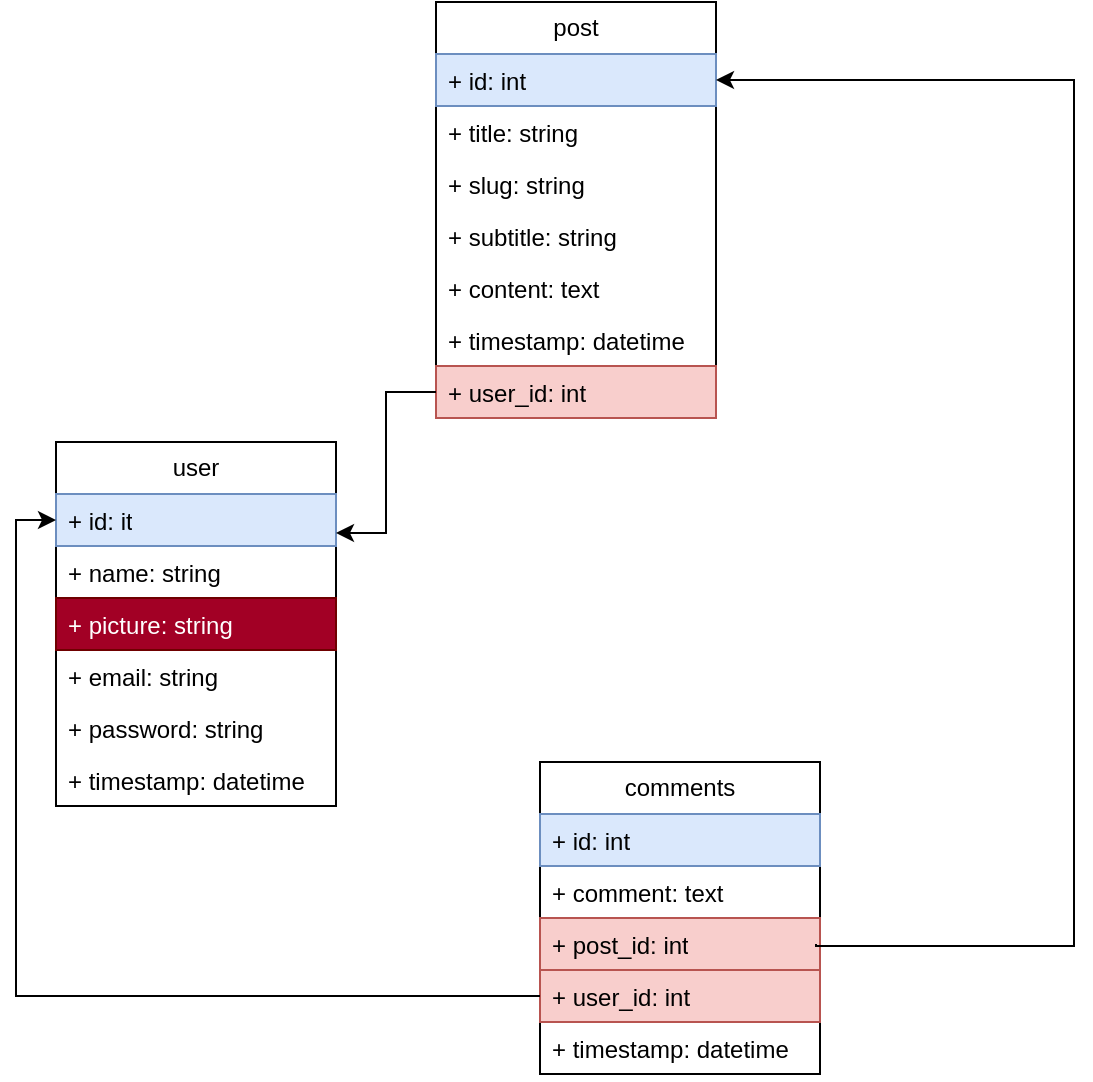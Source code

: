<mxfile version="24.6.4" type="github">
  <diagram id="C5RBs43oDa-KdzZeNtuy" name="Page-1">
    <mxGraphModel dx="1191" dy="626" grid="1" gridSize="10" guides="1" tooltips="1" connect="1" arrows="1" fold="1" page="1" pageScale="1" pageWidth="827" pageHeight="1169" math="0" shadow="0">
      <root>
        <mxCell id="WIyWlLk6GJQsqaUBKTNV-0" />
        <mxCell id="WIyWlLk6GJQsqaUBKTNV-1" parent="WIyWlLk6GJQsqaUBKTNV-0" />
        <mxCell id="pRDzhB2TGvkvh6Uuiqvg-0" value="user" style="swimlane;fontStyle=0;childLayout=stackLayout;horizontal=1;startSize=26;fillColor=none;horizontalStack=0;resizeParent=1;resizeParentMax=0;resizeLast=0;collapsible=1;marginBottom=0;whiteSpace=wrap;html=1;" parent="WIyWlLk6GJQsqaUBKTNV-1" vertex="1">
          <mxGeometry x="290" y="240" width="140" height="182" as="geometry">
            <mxRectangle x="110" y="120" width="60" height="30" as="alternateBounds" />
          </mxGeometry>
        </mxCell>
        <mxCell id="pRDzhB2TGvkvh6Uuiqvg-1" value="+ id: it" style="text;strokeColor=#6c8ebf;fillColor=#dae8fc;align=left;verticalAlign=top;spacingLeft=4;spacingRight=4;overflow=hidden;rotatable=0;points=[[0,0.5],[1,0.5]];portConstraint=eastwest;whiteSpace=wrap;html=1;" parent="pRDzhB2TGvkvh6Uuiqvg-0" vertex="1">
          <mxGeometry y="26" width="140" height="26" as="geometry" />
        </mxCell>
        <mxCell id="pRDzhB2TGvkvh6Uuiqvg-3" value="+ name: string" style="text;strokeColor=none;fillColor=none;align=left;verticalAlign=top;spacingLeft=4;spacingRight=4;overflow=hidden;rotatable=0;points=[[0,0.5],[1,0.5]];portConstraint=eastwest;whiteSpace=wrap;html=1;" parent="pRDzhB2TGvkvh6Uuiqvg-0" vertex="1">
          <mxGeometry y="52" width="140" height="26" as="geometry" />
        </mxCell>
        <mxCell id="94QniurC-kXWMwRGbUp0-0" value="+ picture: string" style="text;strokeColor=#6F0000;fillColor=#a20025;align=left;verticalAlign=top;spacingLeft=4;spacingRight=4;overflow=hidden;rotatable=0;points=[[0,0.5],[1,0.5]];portConstraint=eastwest;whiteSpace=wrap;html=1;fontColor=#ffffff;" vertex="1" parent="pRDzhB2TGvkvh6Uuiqvg-0">
          <mxGeometry y="78" width="140" height="26" as="geometry" />
        </mxCell>
        <mxCell id="pRDzhB2TGvkvh6Uuiqvg-2" value="+ email: string" style="text;strokeColor=none;fillColor=none;align=left;verticalAlign=top;spacingLeft=4;spacingRight=4;overflow=hidden;rotatable=0;points=[[0,0.5],[1,0.5]];portConstraint=eastwest;whiteSpace=wrap;html=1;" parent="pRDzhB2TGvkvh6Uuiqvg-0" vertex="1">
          <mxGeometry y="104" width="140" height="26" as="geometry" />
        </mxCell>
        <mxCell id="pRDzhB2TGvkvh6Uuiqvg-14" value="+ password: string" style="text;strokeColor=none;fillColor=none;align=left;verticalAlign=top;spacingLeft=4;spacingRight=4;overflow=hidden;rotatable=0;points=[[0,0.5],[1,0.5]];portConstraint=eastwest;whiteSpace=wrap;html=1;" parent="pRDzhB2TGvkvh6Uuiqvg-0" vertex="1">
          <mxGeometry y="130" width="140" height="26" as="geometry" />
        </mxCell>
        <mxCell id="pRDzhB2TGvkvh6Uuiqvg-15" value="+ timestamp: datetime" style="text;strokeColor=none;fillColor=none;align=left;verticalAlign=top;spacingLeft=4;spacingRight=4;overflow=hidden;rotatable=0;points=[[0,0.5],[1,0.5]];portConstraint=eastwest;whiteSpace=wrap;html=1;" parent="pRDzhB2TGvkvh6Uuiqvg-0" vertex="1">
          <mxGeometry y="156" width="140" height="26" as="geometry" />
        </mxCell>
        <mxCell id="pRDzhB2TGvkvh6Uuiqvg-4" value="post" style="swimlane;fontStyle=0;childLayout=stackLayout;horizontal=1;startSize=26;fillColor=none;horizontalStack=0;resizeParent=1;resizeParentMax=0;resizeLast=0;collapsible=1;marginBottom=0;whiteSpace=wrap;html=1;" parent="WIyWlLk6GJQsqaUBKTNV-1" vertex="1">
          <mxGeometry x="480" y="20" width="140" height="208" as="geometry" />
        </mxCell>
        <mxCell id="pRDzhB2TGvkvh6Uuiqvg-5" value="+ id: int" style="text;strokeColor=#6c8ebf;fillColor=#dae8fc;align=left;verticalAlign=top;spacingLeft=4;spacingRight=4;overflow=hidden;rotatable=0;points=[[0,0.5],[1,0.5]];portConstraint=eastwest;whiteSpace=wrap;html=1;" parent="pRDzhB2TGvkvh6Uuiqvg-4" vertex="1">
          <mxGeometry y="26" width="140" height="26" as="geometry" />
        </mxCell>
        <mxCell id="pRDzhB2TGvkvh6Uuiqvg-6" value="+ title: string" style="text;strokeColor=none;fillColor=none;align=left;verticalAlign=top;spacingLeft=4;spacingRight=4;overflow=hidden;rotatable=0;points=[[0,0.5],[1,0.5]];portConstraint=eastwest;whiteSpace=wrap;html=1;" parent="pRDzhB2TGvkvh6Uuiqvg-4" vertex="1">
          <mxGeometry y="52" width="140" height="26" as="geometry" />
        </mxCell>
        <mxCell id="pRDzhB2TGvkvh6Uuiqvg-7" value="+ slug: string" style="text;strokeColor=none;fillColor=none;align=left;verticalAlign=top;spacingLeft=4;spacingRight=4;overflow=hidden;rotatable=0;points=[[0,0.5],[1,0.5]];portConstraint=eastwest;whiteSpace=wrap;html=1;" parent="pRDzhB2TGvkvh6Uuiqvg-4" vertex="1">
          <mxGeometry y="78" width="140" height="26" as="geometry" />
        </mxCell>
        <mxCell id="pRDzhB2TGvkvh6Uuiqvg-11" value="+ subtitle: string" style="text;strokeColor=none;fillColor=none;align=left;verticalAlign=top;spacingLeft=4;spacingRight=4;overflow=hidden;rotatable=0;points=[[0,0.5],[1,0.5]];portConstraint=eastwest;whiteSpace=wrap;html=1;" parent="pRDzhB2TGvkvh6Uuiqvg-4" vertex="1">
          <mxGeometry y="104" width="140" height="26" as="geometry" />
        </mxCell>
        <mxCell id="pRDzhB2TGvkvh6Uuiqvg-12" value="+ content: text" style="text;strokeColor=none;fillColor=none;align=left;verticalAlign=top;spacingLeft=4;spacingRight=4;overflow=hidden;rotatable=0;points=[[0,0.5],[1,0.5]];portConstraint=eastwest;whiteSpace=wrap;html=1;" parent="pRDzhB2TGvkvh6Uuiqvg-4" vertex="1">
          <mxGeometry y="130" width="140" height="26" as="geometry" />
        </mxCell>
        <mxCell id="pRDzhB2TGvkvh6Uuiqvg-13" value="+ timestamp: datetime" style="text;strokeColor=none;fillColor=none;align=left;verticalAlign=top;spacingLeft=4;spacingRight=4;overflow=hidden;rotatable=0;points=[[0,0.5],[1,0.5]];portConstraint=eastwest;whiteSpace=wrap;html=1;" parent="pRDzhB2TGvkvh6Uuiqvg-4" vertex="1">
          <mxGeometry y="156" width="140" height="26" as="geometry" />
        </mxCell>
        <mxCell id="pRDzhB2TGvkvh6Uuiqvg-16" value="+ user_id: int" style="text;strokeColor=#b85450;fillColor=#f8cecc;align=left;verticalAlign=top;spacingLeft=4;spacingRight=4;overflow=hidden;rotatable=0;points=[[0,0.5],[1,0.5]];portConstraint=eastwest;whiteSpace=wrap;html=1;" parent="pRDzhB2TGvkvh6Uuiqvg-4" vertex="1">
          <mxGeometry y="182" width="140" height="26" as="geometry" />
        </mxCell>
        <mxCell id="94QniurC-kXWMwRGbUp0-1" value="comments" style="swimlane;fontStyle=0;childLayout=stackLayout;horizontal=1;startSize=26;fillColor=none;horizontalStack=0;resizeParent=1;resizeParentMax=0;resizeLast=0;collapsible=1;marginBottom=0;whiteSpace=wrap;html=1;" vertex="1" parent="WIyWlLk6GJQsqaUBKTNV-1">
          <mxGeometry x="532" y="400" width="140" height="156" as="geometry" />
        </mxCell>
        <mxCell id="94QniurC-kXWMwRGbUp0-2" value="+ id: int" style="text;strokeColor=#6c8ebf;fillColor=#dae8fc;align=left;verticalAlign=top;spacingLeft=4;spacingRight=4;overflow=hidden;rotatable=0;points=[[0,0.5],[1,0.5]];portConstraint=eastwest;whiteSpace=wrap;html=1;" vertex="1" parent="94QniurC-kXWMwRGbUp0-1">
          <mxGeometry y="26" width="140" height="26" as="geometry" />
        </mxCell>
        <mxCell id="94QniurC-kXWMwRGbUp0-3" value="+ comment: text" style="text;strokeColor=none;fillColor=none;align=left;verticalAlign=top;spacingLeft=4;spacingRight=4;overflow=hidden;rotatable=0;points=[[0,0.5],[1,0.5]];portConstraint=eastwest;whiteSpace=wrap;html=1;" vertex="1" parent="94QniurC-kXWMwRGbUp0-1">
          <mxGeometry y="52" width="140" height="26" as="geometry" />
        </mxCell>
        <mxCell id="94QniurC-kXWMwRGbUp0-4" value="+ post_id: int" style="text;strokeColor=#b85450;fillColor=#f8cecc;align=left;verticalAlign=top;spacingLeft=4;spacingRight=4;overflow=hidden;rotatable=0;points=[[0,0.5],[1,0.5]];portConstraint=eastwest;whiteSpace=wrap;html=1;" vertex="1" parent="94QniurC-kXWMwRGbUp0-1">
          <mxGeometry y="78" width="140" height="26" as="geometry" />
        </mxCell>
        <mxCell id="94QniurC-kXWMwRGbUp0-8" value="+ user_id: int" style="text;strokeColor=#b85450;fillColor=#f8cecc;align=left;verticalAlign=top;spacingLeft=4;spacingRight=4;overflow=hidden;rotatable=0;points=[[0,0.5],[1,0.5]];portConstraint=eastwest;whiteSpace=wrap;html=1;" vertex="1" parent="94QniurC-kXWMwRGbUp0-1">
          <mxGeometry y="104" width="140" height="26" as="geometry" />
        </mxCell>
        <mxCell id="94QniurC-kXWMwRGbUp0-7" value="+ timestamp: datetime" style="text;strokeColor=none;fillColor=none;align=left;verticalAlign=top;spacingLeft=4;spacingRight=4;overflow=hidden;rotatable=0;points=[[0,0.5],[1,0.5]];portConstraint=eastwest;whiteSpace=wrap;html=1;" vertex="1" parent="94QniurC-kXWMwRGbUp0-1">
          <mxGeometry y="130" width="140" height="26" as="geometry" />
        </mxCell>
        <mxCell id="94QniurC-kXWMwRGbUp0-9" style="edgeStyle=orthogonalEdgeStyle;rounded=0;orthogonalLoop=1;jettySize=auto;html=1;entryX=0;entryY=0.5;entryDx=0;entryDy=0;" edge="1" parent="WIyWlLk6GJQsqaUBKTNV-1" source="94QniurC-kXWMwRGbUp0-8" target="pRDzhB2TGvkvh6Uuiqvg-1">
          <mxGeometry relative="1" as="geometry" />
        </mxCell>
        <mxCell id="94QniurC-kXWMwRGbUp0-10" style="edgeStyle=orthogonalEdgeStyle;rounded=0;orthogonalLoop=1;jettySize=auto;html=1;entryX=1;entryY=0.5;entryDx=0;entryDy=0;" edge="1" parent="WIyWlLk6GJQsqaUBKTNV-1" target="pRDzhB2TGvkvh6Uuiqvg-5">
          <mxGeometry relative="1" as="geometry">
            <mxPoint x="670" y="491" as="sourcePoint" />
            <mxPoint x="660" y="160" as="targetPoint" />
            <Array as="points">
              <mxPoint x="670" y="492" />
              <mxPoint x="799" y="492" />
              <mxPoint x="799" y="59" />
            </Array>
          </mxGeometry>
        </mxCell>
        <mxCell id="94QniurC-kXWMwRGbUp0-11" style="edgeStyle=orthogonalEdgeStyle;rounded=0;orthogonalLoop=1;jettySize=auto;html=1;entryX=1;entryY=0.25;entryDx=0;entryDy=0;" edge="1" parent="WIyWlLk6GJQsqaUBKTNV-1" source="pRDzhB2TGvkvh6Uuiqvg-16" target="pRDzhB2TGvkvh6Uuiqvg-0">
          <mxGeometry relative="1" as="geometry" />
        </mxCell>
      </root>
    </mxGraphModel>
  </diagram>
</mxfile>
